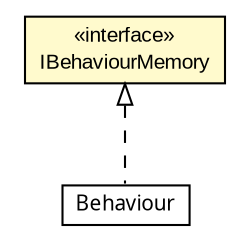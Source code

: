 #!/usr/local/bin/dot
#
# Class diagram 
# Generated by UMLGraph version 5.1 (http://www.umlgraph.org/)
#

digraph G {
	edge [fontname="arial",fontsize=10,labelfontname="arial",labelfontsize=10];
	node [fontname="arial",fontsize=10,shape=plaintext];
	nodesep=0.25;
	ranksep=0.5;
	// pl.staszczyk.mysimplebot1.behaviours.IBehaviourMemory
	c43 [label=<<table title="pl.staszczyk.mysimplebot1.behaviours.IBehaviourMemory" border="0" cellborder="1" cellspacing="0" cellpadding="2" port="p" bgcolor="lemonChiffon" href="./IBehaviourMemory.html">
		<tr><td><table border="0" cellspacing="0" cellpadding="1">
<tr><td align="center" balign="center"> &#171;interface&#187; </td></tr>
<tr><td align="center" balign="center"> IBehaviourMemory </td></tr>
		</table></td></tr>
		</table>>, fontname="arial", fontcolor="black", fontsize=10.0];
	// pl.staszczyk.mysimplebot1.behaviours.Behaviour
	c53 [label=<<table title="pl.staszczyk.mysimplebot1.behaviours.Behaviour" border="0" cellborder="1" cellspacing="0" cellpadding="2" port="p" href="./Behaviour.html">
		<tr><td><table border="0" cellspacing="0" cellpadding="1">
<tr><td align="center" balign="center"><font face="ariali"> Behaviour </font></td></tr>
		</table></td></tr>
		</table>>, fontname="arial", fontcolor="black", fontsize=10.0];
	//pl.staszczyk.mysimplebot1.behaviours.Behaviour implements pl.staszczyk.mysimplebot1.behaviours.IBehaviourMemory
	c43:p -> c53:p [dir=back,arrowtail=empty,style=dashed];
}

